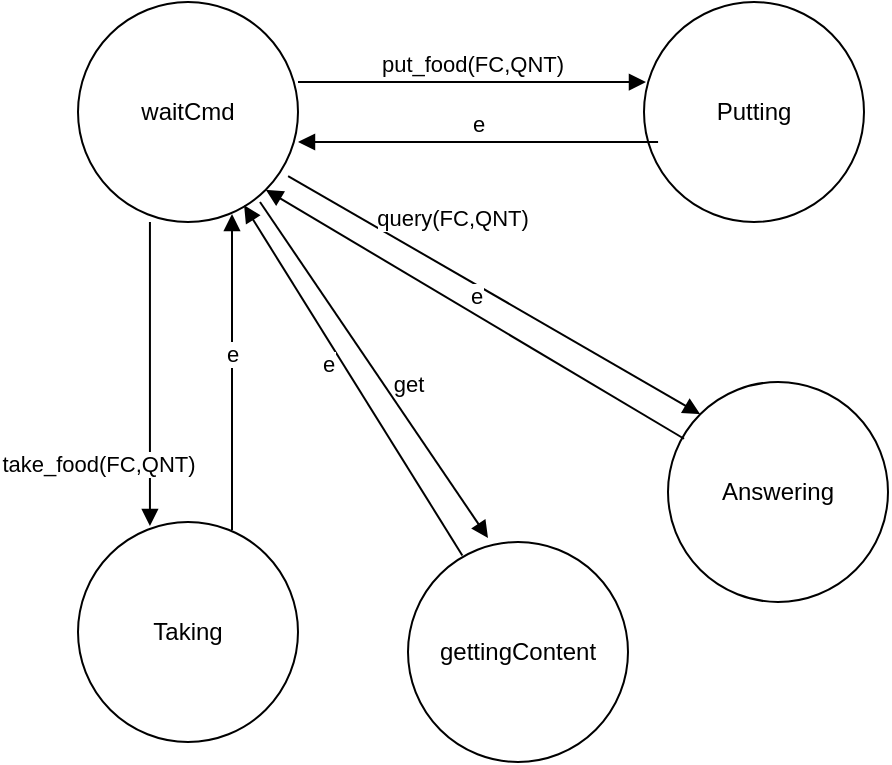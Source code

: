 <mxfile version="11.3.0" type="device" pages="1"><diagram id="SzvPL0NuinwWRa4u5oOl" name="Page-1"><mxGraphModel dx="1005" dy="593" grid="1" gridSize="10" guides="1" tooltips="1" connect="1" arrows="1" fold="1" page="1" pageScale="1" pageWidth="827" pageHeight="1169" math="0" shadow="0"><root><mxCell id="0"/><mxCell id="1" parent="0"/><mxCell id="FkGoqMWQZ7tXGnFXWYZi-1" value="waitCmd" style="ellipse;whiteSpace=wrap;html=1;" vertex="1" parent="1"><mxGeometry x="75" y="90" width="110" height="110" as="geometry"/></mxCell><mxCell id="FkGoqMWQZ7tXGnFXWYZi-2" value="Putting" style="ellipse;whiteSpace=wrap;html=1;" vertex="1" parent="1"><mxGeometry x="358" y="90" width="110" height="110" as="geometry"/></mxCell><mxCell id="FkGoqMWQZ7tXGnFXWYZi-3" value="Taking" style="ellipse;whiteSpace=wrap;html=1;" vertex="1" parent="1"><mxGeometry x="75" y="350" width="110" height="110" as="geometry"/></mxCell><mxCell id="FkGoqMWQZ7tXGnFXWYZi-4" value="Answering" style="ellipse;whiteSpace=wrap;html=1;" vertex="1" parent="1"><mxGeometry x="370" y="280" width="110" height="110" as="geometry"/></mxCell><mxCell id="FkGoqMWQZ7tXGnFXWYZi-5" value="put_food(FC,QNT)" style="html=1;verticalAlign=bottom;endArrow=block;entryX=0.009;entryY=0.364;entryDx=0;entryDy=0;entryPerimeter=0;" edge="1" parent="1" target="FkGoqMWQZ7tXGnFXWYZi-2"><mxGeometry width="80" relative="1" as="geometry"><mxPoint x="185" y="130" as="sourcePoint"/><mxPoint x="265" y="130" as="targetPoint"/></mxGeometry></mxCell><mxCell id="FkGoqMWQZ7tXGnFXWYZi-7" value="e" style="html=1;verticalAlign=bottom;endArrow=none;entryX=0.064;entryY=0.636;entryDx=0;entryDy=0;entryPerimeter=0;startArrow=block;startFill=1;endFill=0;" edge="1" parent="1" target="FkGoqMWQZ7tXGnFXWYZi-2"><mxGeometry width="80" relative="1" as="geometry"><mxPoint x="185" y="160" as="sourcePoint"/><mxPoint x="265" y="160" as="targetPoint"/></mxGeometry></mxCell><mxCell id="FkGoqMWQZ7tXGnFXWYZi-8" value="take_food(FC,QNT)" style="html=1;verticalAlign=bottom;endArrow=block;exitX=0.327;exitY=1;exitDx=0;exitDy=0;exitPerimeter=0;entryX=0.327;entryY=0.018;entryDx=0;entryDy=0;entryPerimeter=0;" edge="1" parent="1" source="FkGoqMWQZ7tXGnFXWYZi-1" target="FkGoqMWQZ7tXGnFXWYZi-3"><mxGeometry x="0.711" y="-26" width="80" relative="1" as="geometry"><mxPoint x="135" y="270" as="sourcePoint"/><mxPoint x="215" y="270" as="targetPoint"/><mxPoint as="offset"/></mxGeometry></mxCell><mxCell id="FkGoqMWQZ7tXGnFXWYZi-9" value="e" style="html=1;verticalAlign=bottom;endArrow=block;exitX=0.7;exitY=0.036;exitDx=0;exitDy=0;exitPerimeter=0;entryX=0.7;entryY=0.964;entryDx=0;entryDy=0;entryPerimeter=0;" edge="1" parent="1" source="FkGoqMWQZ7tXGnFXWYZi-3" target="FkGoqMWQZ7tXGnFXWYZi-1"><mxGeometry width="80" relative="1" as="geometry"><mxPoint x="155" y="300" as="sourcePoint"/><mxPoint x="235" y="300" as="targetPoint"/></mxGeometry></mxCell><mxCell id="FkGoqMWQZ7tXGnFXWYZi-10" value="query(FC,QNT)" style="html=1;verticalAlign=bottom;endArrow=block;exitX=0.955;exitY=0.791;exitDx=0;exitDy=0;exitPerimeter=0;entryX=0;entryY=0;entryDx=0;entryDy=0;" edge="1" parent="1" source="FkGoqMWQZ7tXGnFXWYZi-1" target="FkGoqMWQZ7tXGnFXWYZi-4"><mxGeometry x="-0.275" y="15" width="80" relative="1" as="geometry"><mxPoint x="195" y="320" as="sourcePoint"/><mxPoint x="275" y="320" as="targetPoint"/><mxPoint as="offset"/></mxGeometry></mxCell><mxCell id="FkGoqMWQZ7tXGnFXWYZi-11" value="e" style="html=1;verticalAlign=bottom;endArrow=block;exitX=0.073;exitY=0.258;exitDx=0;exitDy=0;entryX=1;entryY=1;entryDx=0;entryDy=0;exitPerimeter=0;" edge="1" parent="1" source="FkGoqMWQZ7tXGnFXWYZi-4" target="FkGoqMWQZ7tXGnFXWYZi-1"><mxGeometry width="80" relative="1" as="geometry"><mxPoint x="245" y="370" as="sourcePoint"/><mxPoint x="325" y="370" as="targetPoint"/></mxGeometry></mxCell><mxCell id="FkGoqMWQZ7tXGnFXWYZi-12" value="gettingContent" style="ellipse;whiteSpace=wrap;html=1;" vertex="1" parent="1"><mxGeometry x="240" y="360" width="110" height="110" as="geometry"/></mxCell><mxCell id="FkGoqMWQZ7tXGnFXWYZi-13" value="get" style="html=1;verticalAlign=bottom;endArrow=block;" edge="1" parent="1"><mxGeometry x="0.225" y="5" width="80" relative="1" as="geometry"><mxPoint x="166" y="190" as="sourcePoint"/><mxPoint x="280" y="358" as="targetPoint"/><mxPoint as="offset"/></mxGeometry></mxCell><mxCell id="FkGoqMWQZ7tXGnFXWYZi-14" value="e" style="html=1;verticalAlign=bottom;endArrow=none;exitX=0.755;exitY=0.924;exitDx=0;exitDy=0;exitPerimeter=0;entryX=0.247;entryY=0.061;entryDx=0;entryDy=0;entryPerimeter=0;startArrow=block;startFill=1;endFill=0;" edge="1" parent="1" source="FkGoqMWQZ7tXGnFXWYZi-1" target="FkGoqMWQZ7tXGnFXWYZi-12"><mxGeometry x="-0.058" y="-11" width="80" relative="1" as="geometry"><mxPoint x="175.53" y="199.99" as="sourcePoint"/><mxPoint x="311.38" y="368.35" as="targetPoint"/><mxPoint as="offset"/></mxGeometry></mxCell></root></mxGraphModel></diagram></mxfile>